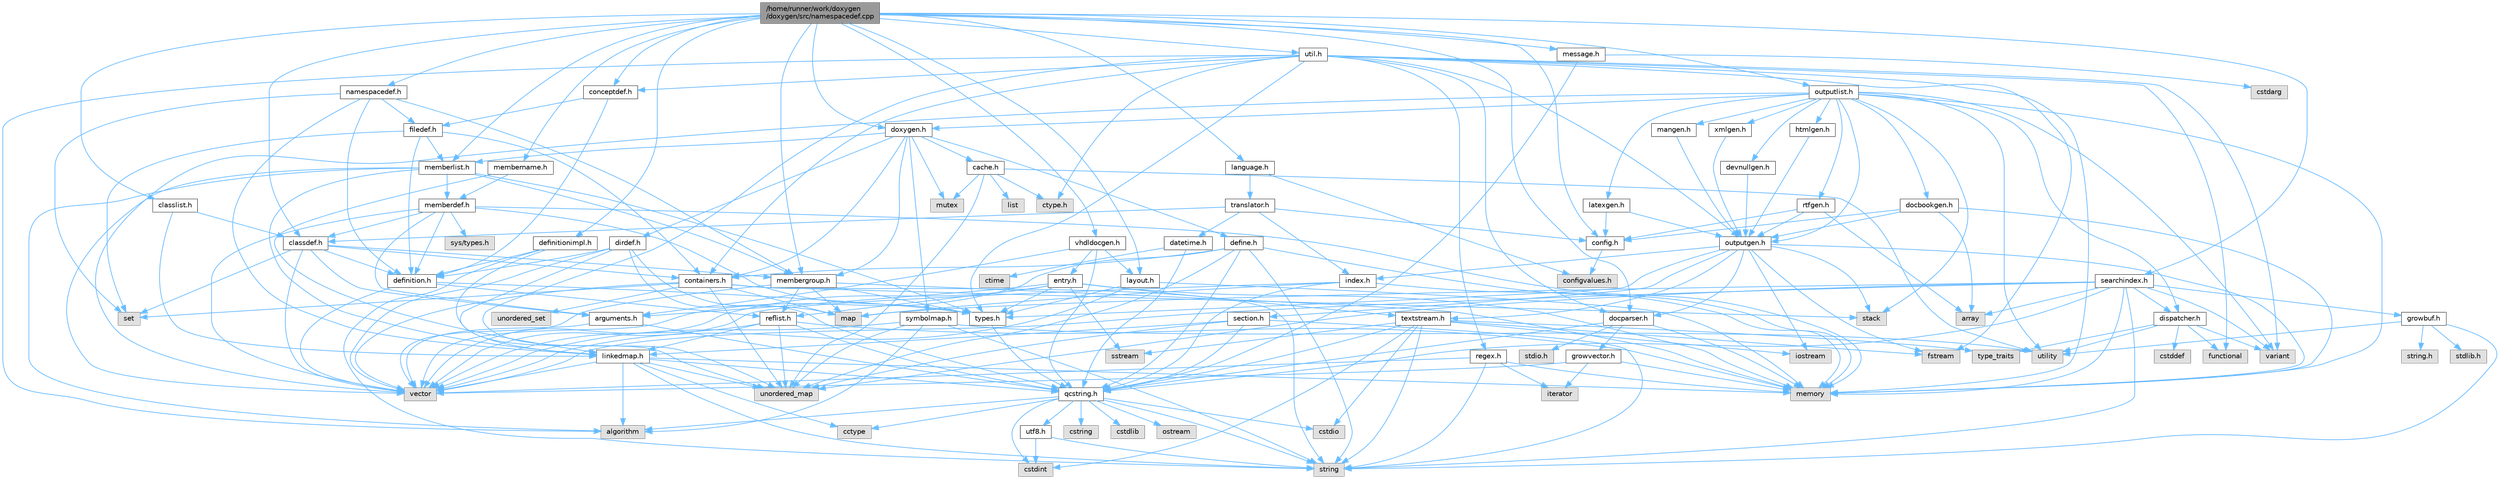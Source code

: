digraph "/home/runner/work/doxygen/doxygen/src/namespacedef.cpp"
{
 // INTERACTIVE_SVG=YES
 // LATEX_PDF_SIZE
  bgcolor="transparent";
  edge [fontname=Helvetica,fontsize=10,labelfontname=Helvetica,labelfontsize=10];
  node [fontname=Helvetica,fontsize=10,shape=box,height=0.2,width=0.4];
  Node1 [id="Node000001",label="/home/runner/work/doxygen\l/doxygen/src/namespacedef.cpp",height=0.2,width=0.4,color="gray40", fillcolor="grey60", style="filled", fontcolor="black",tooltip=" "];
  Node1 -> Node2 [id="edge1_Node000001_Node000002",color="steelblue1",style="solid",tooltip=" "];
  Node2 [id="Node000002",label="namespacedef.h",height=0.2,width=0.4,color="grey40", fillcolor="white", style="filled",URL="$d7/d97/namespacedef_8h.html",tooltip=" "];
  Node2 -> Node3 [id="edge2_Node000002_Node000003",color="steelblue1",style="solid",tooltip=" "];
  Node3 [id="Node000003",label="set",height=0.2,width=0.4,color="grey60", fillcolor="#E0E0E0", style="filled",tooltip=" "];
  Node2 -> Node4 [id="edge3_Node000002_Node000004",color="steelblue1",style="solid",tooltip=" "];
  Node4 [id="Node000004",label="definition.h",height=0.2,width=0.4,color="grey40", fillcolor="white", style="filled",URL="$df/da1/definition_8h.html",tooltip=" "];
  Node4 -> Node5 [id="edge4_Node000004_Node000005",color="steelblue1",style="solid",tooltip=" "];
  Node5 [id="Node000005",label="vector",height=0.2,width=0.4,color="grey60", fillcolor="#E0E0E0", style="filled",tooltip=" "];
  Node4 -> Node6 [id="edge5_Node000004_Node000006",color="steelblue1",style="solid",tooltip=" "];
  Node6 [id="Node000006",label="types.h",height=0.2,width=0.4,color="grey40", fillcolor="white", style="filled",URL="$d9/d49/types_8h.html",tooltip="This file contains a number of basic enums and types."];
  Node6 -> Node7 [id="edge6_Node000006_Node000007",color="steelblue1",style="solid",tooltip=" "];
  Node7 [id="Node000007",label="qcstring.h",height=0.2,width=0.4,color="grey40", fillcolor="white", style="filled",URL="$d7/d5c/qcstring_8h.html",tooltip=" "];
  Node7 -> Node8 [id="edge7_Node000007_Node000008",color="steelblue1",style="solid",tooltip=" "];
  Node8 [id="Node000008",label="string",height=0.2,width=0.4,color="grey60", fillcolor="#E0E0E0", style="filled",tooltip=" "];
  Node7 -> Node9 [id="edge8_Node000007_Node000009",color="steelblue1",style="solid",tooltip=" "];
  Node9 [id="Node000009",label="algorithm",height=0.2,width=0.4,color="grey60", fillcolor="#E0E0E0", style="filled",tooltip=" "];
  Node7 -> Node10 [id="edge9_Node000007_Node000010",color="steelblue1",style="solid",tooltip=" "];
  Node10 [id="Node000010",label="cctype",height=0.2,width=0.4,color="grey60", fillcolor="#E0E0E0", style="filled",tooltip=" "];
  Node7 -> Node11 [id="edge10_Node000007_Node000011",color="steelblue1",style="solid",tooltip=" "];
  Node11 [id="Node000011",label="cstring",height=0.2,width=0.4,color="grey60", fillcolor="#E0E0E0", style="filled",tooltip=" "];
  Node7 -> Node12 [id="edge11_Node000007_Node000012",color="steelblue1",style="solid",tooltip=" "];
  Node12 [id="Node000012",label="cstdio",height=0.2,width=0.4,color="grey60", fillcolor="#E0E0E0", style="filled",tooltip=" "];
  Node7 -> Node13 [id="edge12_Node000007_Node000013",color="steelblue1",style="solid",tooltip=" "];
  Node13 [id="Node000013",label="cstdlib",height=0.2,width=0.4,color="grey60", fillcolor="#E0E0E0", style="filled",tooltip=" "];
  Node7 -> Node14 [id="edge13_Node000007_Node000014",color="steelblue1",style="solid",tooltip=" "];
  Node14 [id="Node000014",label="cstdint",height=0.2,width=0.4,color="grey60", fillcolor="#E0E0E0", style="filled",tooltip=" "];
  Node7 -> Node15 [id="edge14_Node000007_Node000015",color="steelblue1",style="solid",tooltip=" "];
  Node15 [id="Node000015",label="ostream",height=0.2,width=0.4,color="grey60", fillcolor="#E0E0E0", style="filled",tooltip=" "];
  Node7 -> Node16 [id="edge15_Node000007_Node000016",color="steelblue1",style="solid",tooltip=" "];
  Node16 [id="Node000016",label="utf8.h",height=0.2,width=0.4,color="grey40", fillcolor="white", style="filled",URL="$db/d7c/utf8_8h.html",tooltip="Various UTF8 related helper functions."];
  Node16 -> Node14 [id="edge16_Node000016_Node000014",color="steelblue1",style="solid",tooltip=" "];
  Node16 -> Node8 [id="edge17_Node000016_Node000008",color="steelblue1",style="solid",tooltip=" "];
  Node4 -> Node17 [id="edge18_Node000004_Node000017",color="steelblue1",style="solid",tooltip=" "];
  Node17 [id="Node000017",label="reflist.h",height=0.2,width=0.4,color="grey40", fillcolor="white", style="filled",URL="$d1/d02/reflist_8h.html",tooltip=" "];
  Node17 -> Node5 [id="edge19_Node000017_Node000005",color="steelblue1",style="solid",tooltip=" "];
  Node17 -> Node18 [id="edge20_Node000017_Node000018",color="steelblue1",style="solid",tooltip=" "];
  Node18 [id="Node000018",label="unordered_map",height=0.2,width=0.4,color="grey60", fillcolor="#E0E0E0", style="filled",tooltip=" "];
  Node17 -> Node19 [id="edge21_Node000017_Node000019",color="steelblue1",style="solid",tooltip=" "];
  Node19 [id="Node000019",label="memory",height=0.2,width=0.4,color="grey60", fillcolor="#E0E0E0", style="filled",tooltip=" "];
  Node17 -> Node7 [id="edge22_Node000017_Node000007",color="steelblue1",style="solid",tooltip=" "];
  Node17 -> Node20 [id="edge23_Node000017_Node000020",color="steelblue1",style="solid",tooltip=" "];
  Node20 [id="Node000020",label="linkedmap.h",height=0.2,width=0.4,color="grey40", fillcolor="white", style="filled",URL="$da/de1/linkedmap_8h.html",tooltip=" "];
  Node20 -> Node18 [id="edge24_Node000020_Node000018",color="steelblue1",style="solid",tooltip=" "];
  Node20 -> Node5 [id="edge25_Node000020_Node000005",color="steelblue1",style="solid",tooltip=" "];
  Node20 -> Node19 [id="edge26_Node000020_Node000019",color="steelblue1",style="solid",tooltip=" "];
  Node20 -> Node8 [id="edge27_Node000020_Node000008",color="steelblue1",style="solid",tooltip=" "];
  Node20 -> Node9 [id="edge28_Node000020_Node000009",color="steelblue1",style="solid",tooltip=" "];
  Node20 -> Node10 [id="edge29_Node000020_Node000010",color="steelblue1",style="solid",tooltip=" "];
  Node20 -> Node7 [id="edge30_Node000020_Node000007",color="steelblue1",style="solid",tooltip=" "];
  Node2 -> Node21 [id="edge31_Node000002_Node000021",color="steelblue1",style="solid",tooltip=" "];
  Node21 [id="Node000021",label="filedef.h",height=0.2,width=0.4,color="grey40", fillcolor="white", style="filled",URL="$d4/d3a/filedef_8h.html",tooltip=" "];
  Node21 -> Node3 [id="edge32_Node000021_Node000003",color="steelblue1",style="solid",tooltip=" "];
  Node21 -> Node4 [id="edge33_Node000021_Node000004",color="steelblue1",style="solid",tooltip=" "];
  Node21 -> Node22 [id="edge34_Node000021_Node000022",color="steelblue1",style="solid",tooltip=" "];
  Node22 [id="Node000022",label="memberlist.h",height=0.2,width=0.4,color="grey40", fillcolor="white", style="filled",URL="$dd/d78/memberlist_8h.html",tooltip=" "];
  Node22 -> Node5 [id="edge35_Node000022_Node000005",color="steelblue1",style="solid",tooltip=" "];
  Node22 -> Node9 [id="edge36_Node000022_Node000009",color="steelblue1",style="solid",tooltip=" "];
  Node22 -> Node23 [id="edge37_Node000022_Node000023",color="steelblue1",style="solid",tooltip=" "];
  Node23 [id="Node000023",label="memberdef.h",height=0.2,width=0.4,color="grey40", fillcolor="white", style="filled",URL="$d4/d46/memberdef_8h.html",tooltip=" "];
  Node23 -> Node5 [id="edge38_Node000023_Node000005",color="steelblue1",style="solid",tooltip=" "];
  Node23 -> Node19 [id="edge39_Node000023_Node000019",color="steelblue1",style="solid",tooltip=" "];
  Node23 -> Node24 [id="edge40_Node000023_Node000024",color="steelblue1",style="solid",tooltip=" "];
  Node24 [id="Node000024",label="sys/types.h",height=0.2,width=0.4,color="grey60", fillcolor="#E0E0E0", style="filled",tooltip=" "];
  Node23 -> Node6 [id="edge41_Node000023_Node000006",color="steelblue1",style="solid",tooltip=" "];
  Node23 -> Node4 [id="edge42_Node000023_Node000004",color="steelblue1",style="solid",tooltip=" "];
  Node23 -> Node25 [id="edge43_Node000023_Node000025",color="steelblue1",style="solid",tooltip=" "];
  Node25 [id="Node000025",label="arguments.h",height=0.2,width=0.4,color="grey40", fillcolor="white", style="filled",URL="$df/d9b/arguments_8h.html",tooltip=" "];
  Node25 -> Node5 [id="edge44_Node000025_Node000005",color="steelblue1",style="solid",tooltip=" "];
  Node25 -> Node7 [id="edge45_Node000025_Node000007",color="steelblue1",style="solid",tooltip=" "];
  Node23 -> Node26 [id="edge46_Node000023_Node000026",color="steelblue1",style="solid",tooltip=" "];
  Node26 [id="Node000026",label="classdef.h",height=0.2,width=0.4,color="grey40", fillcolor="white", style="filled",URL="$d1/da6/classdef_8h.html",tooltip=" "];
  Node26 -> Node5 [id="edge47_Node000026_Node000005",color="steelblue1",style="solid",tooltip=" "];
  Node26 -> Node3 [id="edge48_Node000026_Node000003",color="steelblue1",style="solid",tooltip=" "];
  Node26 -> Node27 [id="edge49_Node000026_Node000027",color="steelblue1",style="solid",tooltip=" "];
  Node27 [id="Node000027",label="containers.h",height=0.2,width=0.4,color="grey40", fillcolor="white", style="filled",URL="$d5/d75/containers_8h.html",tooltip=" "];
  Node27 -> Node5 [id="edge50_Node000027_Node000005",color="steelblue1",style="solid",tooltip=" "];
  Node27 -> Node8 [id="edge51_Node000027_Node000008",color="steelblue1",style="solid",tooltip=" "];
  Node27 -> Node3 [id="edge52_Node000027_Node000003",color="steelblue1",style="solid",tooltip=" "];
  Node27 -> Node28 [id="edge53_Node000027_Node000028",color="steelblue1",style="solid",tooltip=" "];
  Node28 [id="Node000028",label="map",height=0.2,width=0.4,color="grey60", fillcolor="#E0E0E0", style="filled",tooltip=" "];
  Node27 -> Node29 [id="edge54_Node000027_Node000029",color="steelblue1",style="solid",tooltip=" "];
  Node29 [id="Node000029",label="unordered_set",height=0.2,width=0.4,color="grey60", fillcolor="#E0E0E0", style="filled",tooltip=" "];
  Node27 -> Node18 [id="edge55_Node000027_Node000018",color="steelblue1",style="solid",tooltip=" "];
  Node27 -> Node30 [id="edge56_Node000027_Node000030",color="steelblue1",style="solid",tooltip=" "];
  Node30 [id="Node000030",label="stack",height=0.2,width=0.4,color="grey60", fillcolor="#E0E0E0", style="filled",tooltip=" "];
  Node26 -> Node4 [id="edge57_Node000026_Node000004",color="steelblue1",style="solid",tooltip=" "];
  Node26 -> Node25 [id="edge58_Node000026_Node000025",color="steelblue1",style="solid",tooltip=" "];
  Node26 -> Node31 [id="edge59_Node000026_Node000031",color="steelblue1",style="solid",tooltip=" "];
  Node31 [id="Node000031",label="membergroup.h",height=0.2,width=0.4,color="grey40", fillcolor="white", style="filled",URL="$d9/d11/membergroup_8h.html",tooltip=" "];
  Node31 -> Node5 [id="edge60_Node000031_Node000005",color="steelblue1",style="solid",tooltip=" "];
  Node31 -> Node28 [id="edge61_Node000031_Node000028",color="steelblue1",style="solid",tooltip=" "];
  Node31 -> Node19 [id="edge62_Node000031_Node000019",color="steelblue1",style="solid",tooltip=" "];
  Node31 -> Node6 [id="edge63_Node000031_Node000006",color="steelblue1",style="solid",tooltip=" "];
  Node31 -> Node17 [id="edge64_Node000031_Node000017",color="steelblue1",style="solid",tooltip=" "];
  Node22 -> Node20 [id="edge65_Node000022_Node000020",color="steelblue1",style="solid",tooltip=" "];
  Node22 -> Node6 [id="edge66_Node000022_Node000006",color="steelblue1",style="solid",tooltip=" "];
  Node22 -> Node31 [id="edge67_Node000022_Node000031",color="steelblue1",style="solid",tooltip=" "];
  Node21 -> Node27 [id="edge68_Node000021_Node000027",color="steelblue1",style="solid",tooltip=" "];
  Node2 -> Node20 [id="edge69_Node000002_Node000020",color="steelblue1",style="solid",tooltip=" "];
  Node2 -> Node31 [id="edge70_Node000002_Node000031",color="steelblue1",style="solid",tooltip=" "];
  Node1 -> Node32 [id="edge71_Node000001_Node000032",color="steelblue1",style="solid",tooltip=" "];
  Node32 [id="Node000032",label="outputlist.h",height=0.2,width=0.4,color="grey40", fillcolor="white", style="filled",URL="$d2/db9/outputlist_8h.html",tooltip=" "];
  Node32 -> Node33 [id="edge72_Node000032_Node000033",color="steelblue1",style="solid",tooltip=" "];
  Node33 [id="Node000033",label="utility",height=0.2,width=0.4,color="grey60", fillcolor="#E0E0E0", style="filled",tooltip=" "];
  Node32 -> Node5 [id="edge73_Node000032_Node000005",color="steelblue1",style="solid",tooltip=" "];
  Node32 -> Node19 [id="edge74_Node000032_Node000019",color="steelblue1",style="solid",tooltip=" "];
  Node32 -> Node34 [id="edge75_Node000032_Node000034",color="steelblue1",style="solid",tooltip=" "];
  Node34 [id="Node000034",label="variant",height=0.2,width=0.4,color="grey60", fillcolor="#E0E0E0", style="filled",tooltip=" "];
  Node32 -> Node30 [id="edge76_Node000032_Node000030",color="steelblue1",style="solid",tooltip=" "];
  Node32 -> Node35 [id="edge77_Node000032_Node000035",color="steelblue1",style="solid",tooltip=" "];
  Node35 [id="Node000035",label="outputgen.h",height=0.2,width=0.4,color="grey40", fillcolor="white", style="filled",URL="$df/d06/outputgen_8h.html",tooltip=" "];
  Node35 -> Node19 [id="edge78_Node000035_Node000019",color="steelblue1",style="solid",tooltip=" "];
  Node35 -> Node30 [id="edge79_Node000035_Node000030",color="steelblue1",style="solid",tooltip=" "];
  Node35 -> Node36 [id="edge80_Node000035_Node000036",color="steelblue1",style="solid",tooltip=" "];
  Node36 [id="Node000036",label="iostream",height=0.2,width=0.4,color="grey60", fillcolor="#E0E0E0", style="filled",tooltip=" "];
  Node35 -> Node37 [id="edge81_Node000035_Node000037",color="steelblue1",style="solid",tooltip=" "];
  Node37 [id="Node000037",label="fstream",height=0.2,width=0.4,color="grey60", fillcolor="#E0E0E0", style="filled",tooltip=" "];
  Node35 -> Node6 [id="edge82_Node000035_Node000006",color="steelblue1",style="solid",tooltip=" "];
  Node35 -> Node38 [id="edge83_Node000035_Node000038",color="steelblue1",style="solid",tooltip=" "];
  Node38 [id="Node000038",label="index.h",height=0.2,width=0.4,color="grey40", fillcolor="white", style="filled",URL="$d1/db5/index_8h.html",tooltip=" "];
  Node38 -> Node19 [id="edge84_Node000038_Node000019",color="steelblue1",style="solid",tooltip=" "];
  Node38 -> Node5 [id="edge85_Node000038_Node000005",color="steelblue1",style="solid",tooltip=" "];
  Node38 -> Node28 [id="edge86_Node000038_Node000028",color="steelblue1",style="solid",tooltip=" "];
  Node38 -> Node7 [id="edge87_Node000038_Node000007",color="steelblue1",style="solid",tooltip=" "];
  Node35 -> Node39 [id="edge88_Node000035_Node000039",color="steelblue1",style="solid",tooltip=" "];
  Node39 [id="Node000039",label="section.h",height=0.2,width=0.4,color="grey40", fillcolor="white", style="filled",URL="$d1/d2a/section_8h.html",tooltip=" "];
  Node39 -> Node8 [id="edge89_Node000039_Node000008",color="steelblue1",style="solid",tooltip=" "];
  Node39 -> Node18 [id="edge90_Node000039_Node000018",color="steelblue1",style="solid",tooltip=" "];
  Node39 -> Node7 [id="edge91_Node000039_Node000007",color="steelblue1",style="solid",tooltip=" "];
  Node39 -> Node20 [id="edge92_Node000039_Node000020",color="steelblue1",style="solid",tooltip=" "];
  Node35 -> Node40 [id="edge93_Node000035_Node000040",color="steelblue1",style="solid",tooltip=" "];
  Node40 [id="Node000040",label="textstream.h",height=0.2,width=0.4,color="grey40", fillcolor="white", style="filled",URL="$d4/d7d/textstream_8h.html",tooltip=" "];
  Node40 -> Node8 [id="edge94_Node000040_Node000008",color="steelblue1",style="solid",tooltip=" "];
  Node40 -> Node36 [id="edge95_Node000040_Node000036",color="steelblue1",style="solid",tooltip=" "];
  Node40 -> Node41 [id="edge96_Node000040_Node000041",color="steelblue1",style="solid",tooltip=" "];
  Node41 [id="Node000041",label="sstream",height=0.2,width=0.4,color="grey60", fillcolor="#E0E0E0", style="filled",tooltip=" "];
  Node40 -> Node14 [id="edge97_Node000040_Node000014",color="steelblue1",style="solid",tooltip=" "];
  Node40 -> Node12 [id="edge98_Node000040_Node000012",color="steelblue1",style="solid",tooltip=" "];
  Node40 -> Node37 [id="edge99_Node000040_Node000037",color="steelblue1",style="solid",tooltip=" "];
  Node40 -> Node42 [id="edge100_Node000040_Node000042",color="steelblue1",style="solid",tooltip=" "];
  Node42 [id="Node000042",label="type_traits",height=0.2,width=0.4,color="grey60", fillcolor="#E0E0E0", style="filled",tooltip=" "];
  Node40 -> Node7 [id="edge101_Node000040_Node000007",color="steelblue1",style="solid",tooltip=" "];
  Node35 -> Node43 [id="edge102_Node000035_Node000043",color="steelblue1",style="solid",tooltip=" "];
  Node43 [id="Node000043",label="docparser.h",height=0.2,width=0.4,color="grey40", fillcolor="white", style="filled",URL="$de/d9c/docparser_8h.html",tooltip=" "];
  Node43 -> Node44 [id="edge103_Node000043_Node000044",color="steelblue1",style="solid",tooltip=" "];
  Node44 [id="Node000044",label="stdio.h",height=0.2,width=0.4,color="grey60", fillcolor="#E0E0E0", style="filled",tooltip=" "];
  Node43 -> Node19 [id="edge104_Node000043_Node000019",color="steelblue1",style="solid",tooltip=" "];
  Node43 -> Node7 [id="edge105_Node000043_Node000007",color="steelblue1",style="solid",tooltip=" "];
  Node43 -> Node45 [id="edge106_Node000043_Node000045",color="steelblue1",style="solid",tooltip=" "];
  Node45 [id="Node000045",label="growvector.h",height=0.2,width=0.4,color="grey40", fillcolor="white", style="filled",URL="$d7/d50/growvector_8h.html",tooltip=" "];
  Node45 -> Node5 [id="edge107_Node000045_Node000005",color="steelblue1",style="solid",tooltip=" "];
  Node45 -> Node19 [id="edge108_Node000045_Node000019",color="steelblue1",style="solid",tooltip=" "];
  Node45 -> Node46 [id="edge109_Node000045_Node000046",color="steelblue1",style="solid",tooltip=" "];
  Node46 [id="Node000046",label="iterator",height=0.2,width=0.4,color="grey60", fillcolor="#E0E0E0", style="filled",tooltip=" "];
  Node32 -> Node47 [id="edge110_Node000032_Node000047",color="steelblue1",style="solid",tooltip=" "];
  Node47 [id="Node000047",label="doxygen.h",height=0.2,width=0.4,color="grey40", fillcolor="white", style="filled",URL="$d1/da1/doxygen_8h.html",tooltip=" "];
  Node47 -> Node48 [id="edge111_Node000047_Node000048",color="steelblue1",style="solid",tooltip=" "];
  Node48 [id="Node000048",label="mutex",height=0.2,width=0.4,color="grey60", fillcolor="#E0E0E0", style="filled",tooltip=" "];
  Node47 -> Node27 [id="edge112_Node000047_Node000027",color="steelblue1",style="solid",tooltip=" "];
  Node47 -> Node31 [id="edge113_Node000047_Node000031",color="steelblue1",style="solid",tooltip=" "];
  Node47 -> Node49 [id="edge114_Node000047_Node000049",color="steelblue1",style="solid",tooltip=" "];
  Node49 [id="Node000049",label="dirdef.h",height=0.2,width=0.4,color="grey40", fillcolor="white", style="filled",URL="$d6/d15/dirdef_8h.html",tooltip=" "];
  Node49 -> Node5 [id="edge115_Node000049_Node000005",color="steelblue1",style="solid",tooltip=" "];
  Node49 -> Node28 [id="edge116_Node000049_Node000028",color="steelblue1",style="solid",tooltip=" "];
  Node49 -> Node7 [id="edge117_Node000049_Node000007",color="steelblue1",style="solid",tooltip=" "];
  Node49 -> Node20 [id="edge118_Node000049_Node000020",color="steelblue1",style="solid",tooltip=" "];
  Node49 -> Node4 [id="edge119_Node000049_Node000004",color="steelblue1",style="solid",tooltip=" "];
  Node47 -> Node22 [id="edge120_Node000047_Node000022",color="steelblue1",style="solid",tooltip=" "];
  Node47 -> Node50 [id="edge121_Node000047_Node000050",color="steelblue1",style="solid",tooltip=" "];
  Node50 [id="Node000050",label="define.h",height=0.2,width=0.4,color="grey40", fillcolor="white", style="filled",URL="$df/d67/define_8h.html",tooltip=" "];
  Node50 -> Node5 [id="edge122_Node000050_Node000005",color="steelblue1",style="solid",tooltip=" "];
  Node50 -> Node19 [id="edge123_Node000050_Node000019",color="steelblue1",style="solid",tooltip=" "];
  Node50 -> Node8 [id="edge124_Node000050_Node000008",color="steelblue1",style="solid",tooltip=" "];
  Node50 -> Node18 [id="edge125_Node000050_Node000018",color="steelblue1",style="solid",tooltip=" "];
  Node50 -> Node7 [id="edge126_Node000050_Node000007",color="steelblue1",style="solid",tooltip=" "];
  Node50 -> Node27 [id="edge127_Node000050_Node000027",color="steelblue1",style="solid",tooltip=" "];
  Node47 -> Node51 [id="edge128_Node000047_Node000051",color="steelblue1",style="solid",tooltip=" "];
  Node51 [id="Node000051",label="cache.h",height=0.2,width=0.4,color="grey40", fillcolor="white", style="filled",URL="$d3/d26/cache_8h.html",tooltip=" "];
  Node51 -> Node52 [id="edge129_Node000051_Node000052",color="steelblue1",style="solid",tooltip=" "];
  Node52 [id="Node000052",label="list",height=0.2,width=0.4,color="grey60", fillcolor="#E0E0E0", style="filled",tooltip=" "];
  Node51 -> Node18 [id="edge130_Node000051_Node000018",color="steelblue1",style="solid",tooltip=" "];
  Node51 -> Node48 [id="edge131_Node000051_Node000048",color="steelblue1",style="solid",tooltip=" "];
  Node51 -> Node33 [id="edge132_Node000051_Node000033",color="steelblue1",style="solid",tooltip=" "];
  Node51 -> Node53 [id="edge133_Node000051_Node000053",color="steelblue1",style="solid",tooltip=" "];
  Node53 [id="Node000053",label="ctype.h",height=0.2,width=0.4,color="grey60", fillcolor="#E0E0E0", style="filled",tooltip=" "];
  Node47 -> Node54 [id="edge134_Node000047_Node000054",color="steelblue1",style="solid",tooltip=" "];
  Node54 [id="Node000054",label="symbolmap.h",height=0.2,width=0.4,color="grey40", fillcolor="white", style="filled",URL="$d7/ddd/symbolmap_8h.html",tooltip=" "];
  Node54 -> Node9 [id="edge135_Node000054_Node000009",color="steelblue1",style="solid",tooltip=" "];
  Node54 -> Node18 [id="edge136_Node000054_Node000018",color="steelblue1",style="solid",tooltip=" "];
  Node54 -> Node5 [id="edge137_Node000054_Node000005",color="steelblue1",style="solid",tooltip=" "];
  Node54 -> Node8 [id="edge138_Node000054_Node000008",color="steelblue1",style="solid",tooltip=" "];
  Node54 -> Node33 [id="edge139_Node000054_Node000033",color="steelblue1",style="solid",tooltip=" "];
  Node32 -> Node55 [id="edge140_Node000032_Node000055",color="steelblue1",style="solid",tooltip=" "];
  Node55 [id="Node000055",label="dispatcher.h",height=0.2,width=0.4,color="grey40", fillcolor="white", style="filled",URL="$da/d73/dispatcher_8h.html",tooltip=" "];
  Node55 -> Node56 [id="edge141_Node000055_Node000056",color="steelblue1",style="solid",tooltip=" "];
  Node56 [id="Node000056",label="cstddef",height=0.2,width=0.4,color="grey60", fillcolor="#E0E0E0", style="filled",tooltip=" "];
  Node55 -> Node33 [id="edge142_Node000055_Node000033",color="steelblue1",style="solid",tooltip=" "];
  Node55 -> Node57 [id="edge143_Node000055_Node000057",color="steelblue1",style="solid",tooltip=" "];
  Node57 [id="Node000057",label="functional",height=0.2,width=0.4,color="grey60", fillcolor="#E0E0E0", style="filled",tooltip=" "];
  Node55 -> Node34 [id="edge144_Node000055_Node000034",color="steelblue1",style="solid",tooltip=" "];
  Node55 -> Node42 [id="edge145_Node000055_Node000042",color="steelblue1",style="solid",tooltip=" "];
  Node32 -> Node58 [id="edge146_Node000032_Node000058",color="steelblue1",style="solid",tooltip=" "];
  Node58 [id="Node000058",label="htmlgen.h",height=0.2,width=0.4,color="grey40", fillcolor="white", style="filled",URL="$d8/d56/htmlgen_8h.html",tooltip=" "];
  Node58 -> Node35 [id="edge147_Node000058_Node000035",color="steelblue1",style="solid",tooltip=" "];
  Node32 -> Node59 [id="edge148_Node000032_Node000059",color="steelblue1",style="solid",tooltip=" "];
  Node59 [id="Node000059",label="latexgen.h",height=0.2,width=0.4,color="grey40", fillcolor="white", style="filled",URL="$d6/d9c/latexgen_8h.html",tooltip=" "];
  Node59 -> Node60 [id="edge149_Node000059_Node000060",color="steelblue1",style="solid",tooltip=" "];
  Node60 [id="Node000060",label="config.h",height=0.2,width=0.4,color="grey40", fillcolor="white", style="filled",URL="$db/d16/config_8h.html",tooltip=" "];
  Node60 -> Node61 [id="edge150_Node000060_Node000061",color="steelblue1",style="solid",tooltip=" "];
  Node61 [id="Node000061",label="configvalues.h",height=0.2,width=0.4,color="grey60", fillcolor="#E0E0E0", style="filled",tooltip=" "];
  Node59 -> Node35 [id="edge151_Node000059_Node000035",color="steelblue1",style="solid",tooltip=" "];
  Node32 -> Node62 [id="edge152_Node000032_Node000062",color="steelblue1",style="solid",tooltip=" "];
  Node62 [id="Node000062",label="rtfgen.h",height=0.2,width=0.4,color="grey40", fillcolor="white", style="filled",URL="$d4/daa/rtfgen_8h.html",tooltip=" "];
  Node62 -> Node63 [id="edge153_Node000062_Node000063",color="steelblue1",style="solid",tooltip=" "];
  Node63 [id="Node000063",label="array",height=0.2,width=0.4,color="grey60", fillcolor="#E0E0E0", style="filled",tooltip=" "];
  Node62 -> Node60 [id="edge154_Node000062_Node000060",color="steelblue1",style="solid",tooltip=" "];
  Node62 -> Node35 [id="edge155_Node000062_Node000035",color="steelblue1",style="solid",tooltip=" "];
  Node32 -> Node64 [id="edge156_Node000032_Node000064",color="steelblue1",style="solid",tooltip=" "];
  Node64 [id="Node000064",label="mangen.h",height=0.2,width=0.4,color="grey40", fillcolor="white", style="filled",URL="$da/dc0/mangen_8h.html",tooltip=" "];
  Node64 -> Node35 [id="edge157_Node000064_Node000035",color="steelblue1",style="solid",tooltip=" "];
  Node32 -> Node65 [id="edge158_Node000032_Node000065",color="steelblue1",style="solid",tooltip=" "];
  Node65 [id="Node000065",label="docbookgen.h",height=0.2,width=0.4,color="grey40", fillcolor="white", style="filled",URL="$de/dea/docbookgen_8h.html",tooltip=" "];
  Node65 -> Node19 [id="edge159_Node000065_Node000019",color="steelblue1",style="solid",tooltip=" "];
  Node65 -> Node63 [id="edge160_Node000065_Node000063",color="steelblue1",style="solid",tooltip=" "];
  Node65 -> Node60 [id="edge161_Node000065_Node000060",color="steelblue1",style="solid",tooltip=" "];
  Node65 -> Node35 [id="edge162_Node000065_Node000035",color="steelblue1",style="solid",tooltip=" "];
  Node32 -> Node66 [id="edge163_Node000032_Node000066",color="steelblue1",style="solid",tooltip=" "];
  Node66 [id="Node000066",label="xmlgen.h",height=0.2,width=0.4,color="grey40", fillcolor="white", style="filled",URL="$d9/d67/xmlgen_8h.html",tooltip=" "];
  Node66 -> Node35 [id="edge164_Node000066_Node000035",color="steelblue1",style="solid",tooltip=" "];
  Node32 -> Node67 [id="edge165_Node000032_Node000067",color="steelblue1",style="solid",tooltip=" "];
  Node67 [id="Node000067",label="devnullgen.h",height=0.2,width=0.4,color="grey40", fillcolor="white", style="filled",URL="$d8/de5/devnullgen_8h.html",tooltip=" "];
  Node67 -> Node35 [id="edge166_Node000067_Node000035",color="steelblue1",style="solid",tooltip=" "];
  Node1 -> Node68 [id="edge167_Node000001_Node000068",color="steelblue1",style="solid",tooltip=" "];
  Node68 [id="Node000068",label="util.h",height=0.2,width=0.4,color="grey40", fillcolor="white", style="filled",URL="$d8/d3c/util_8h.html",tooltip="A bunch of utility functions."];
  Node68 -> Node19 [id="edge168_Node000068_Node000019",color="steelblue1",style="solid",tooltip=" "];
  Node68 -> Node18 [id="edge169_Node000068_Node000018",color="steelblue1",style="solid",tooltip=" "];
  Node68 -> Node9 [id="edge170_Node000068_Node000009",color="steelblue1",style="solid",tooltip=" "];
  Node68 -> Node57 [id="edge171_Node000068_Node000057",color="steelblue1",style="solid",tooltip=" "];
  Node68 -> Node37 [id="edge172_Node000068_Node000037",color="steelblue1",style="solid",tooltip=" "];
  Node68 -> Node34 [id="edge173_Node000068_Node000034",color="steelblue1",style="solid",tooltip=" "];
  Node68 -> Node53 [id="edge174_Node000068_Node000053",color="steelblue1",style="solid",tooltip=" "];
  Node68 -> Node6 [id="edge175_Node000068_Node000006",color="steelblue1",style="solid",tooltip=" "];
  Node68 -> Node43 [id="edge176_Node000068_Node000043",color="steelblue1",style="solid",tooltip=" "];
  Node68 -> Node27 [id="edge177_Node000068_Node000027",color="steelblue1",style="solid",tooltip=" "];
  Node68 -> Node35 [id="edge178_Node000068_Node000035",color="steelblue1",style="solid",tooltip=" "];
  Node68 -> Node69 [id="edge179_Node000068_Node000069",color="steelblue1",style="solid",tooltip=" "];
  Node69 [id="Node000069",label="regex.h",height=0.2,width=0.4,color="grey40", fillcolor="white", style="filled",URL="$d1/d21/regex_8h.html",tooltip=" "];
  Node69 -> Node19 [id="edge180_Node000069_Node000019",color="steelblue1",style="solid",tooltip=" "];
  Node69 -> Node8 [id="edge181_Node000069_Node000008",color="steelblue1",style="solid",tooltip=" "];
  Node69 -> Node5 [id="edge182_Node000069_Node000005",color="steelblue1",style="solid",tooltip=" "];
  Node69 -> Node46 [id="edge183_Node000069_Node000046",color="steelblue1",style="solid",tooltip=" "];
  Node68 -> Node70 [id="edge184_Node000068_Node000070",color="steelblue1",style="solid",tooltip=" "];
  Node70 [id="Node000070",label="conceptdef.h",height=0.2,width=0.4,color="grey40", fillcolor="white", style="filled",URL="$da/df1/conceptdef_8h.html",tooltip=" "];
  Node70 -> Node4 [id="edge185_Node000070_Node000004",color="steelblue1",style="solid",tooltip=" "];
  Node70 -> Node21 [id="edge186_Node000070_Node000021",color="steelblue1",style="solid",tooltip=" "];
  Node1 -> Node71 [id="edge187_Node000001_Node000071",color="steelblue1",style="solid",tooltip=" "];
  Node71 [id="Node000071",label="language.h",height=0.2,width=0.4,color="grey40", fillcolor="white", style="filled",URL="$d8/dce/language_8h.html",tooltip=" "];
  Node71 -> Node72 [id="edge188_Node000071_Node000072",color="steelblue1",style="solid",tooltip=" "];
  Node72 [id="Node000072",label="translator.h",height=0.2,width=0.4,color="grey40", fillcolor="white", style="filled",URL="$d9/df1/translator_8h.html",tooltip=" "];
  Node72 -> Node26 [id="edge189_Node000072_Node000026",color="steelblue1",style="solid",tooltip=" "];
  Node72 -> Node60 [id="edge190_Node000072_Node000060",color="steelblue1",style="solid",tooltip=" "];
  Node72 -> Node73 [id="edge191_Node000072_Node000073",color="steelblue1",style="solid",tooltip=" "];
  Node73 [id="Node000073",label="datetime.h",height=0.2,width=0.4,color="grey40", fillcolor="white", style="filled",URL="$de/d1b/datetime_8h.html",tooltip=" "];
  Node73 -> Node74 [id="edge192_Node000073_Node000074",color="steelblue1",style="solid",tooltip=" "];
  Node74 [id="Node000074",label="ctime",height=0.2,width=0.4,color="grey60", fillcolor="#E0E0E0", style="filled",tooltip=" "];
  Node73 -> Node7 [id="edge193_Node000073_Node000007",color="steelblue1",style="solid",tooltip=" "];
  Node72 -> Node38 [id="edge194_Node000072_Node000038",color="steelblue1",style="solid",tooltip=" "];
  Node71 -> Node61 [id="edge195_Node000071_Node000061",color="steelblue1",style="solid",tooltip=" "];
  Node1 -> Node26 [id="edge196_Node000001_Node000026",color="steelblue1",style="solid",tooltip=" "];
  Node1 -> Node75 [id="edge197_Node000001_Node000075",color="steelblue1",style="solid",tooltip=" "];
  Node75 [id="Node000075",label="classlist.h",height=0.2,width=0.4,color="grey40", fillcolor="white", style="filled",URL="$d2/df8/classlist_8h.html",tooltip=" "];
  Node75 -> Node20 [id="edge198_Node000075_Node000020",color="steelblue1",style="solid",tooltip=" "];
  Node75 -> Node26 [id="edge199_Node000075_Node000026",color="steelblue1",style="solid",tooltip=" "];
  Node1 -> Node22 [id="edge200_Node000001_Node000022",color="steelblue1",style="solid",tooltip=" "];
  Node1 -> Node47 [id="edge201_Node000001_Node000047",color="steelblue1",style="solid",tooltip=" "];
  Node1 -> Node76 [id="edge202_Node000001_Node000076",color="steelblue1",style="solid",tooltip=" "];
  Node76 [id="Node000076",label="message.h",height=0.2,width=0.4,color="grey40", fillcolor="white", style="filled",URL="$d2/d0d/message_8h.html",tooltip=" "];
  Node76 -> Node77 [id="edge203_Node000076_Node000077",color="steelblue1",style="solid",tooltip=" "];
  Node77 [id="Node000077",label="cstdarg",height=0.2,width=0.4,color="grey60", fillcolor="#E0E0E0", style="filled",tooltip=" "];
  Node76 -> Node7 [id="edge204_Node000076_Node000007",color="steelblue1",style="solid",tooltip=" "];
  Node1 -> Node43 [id="edge205_Node000001_Node000043",color="steelblue1",style="solid",tooltip=" "];
  Node1 -> Node78 [id="edge206_Node000001_Node000078",color="steelblue1",style="solid",tooltip=" "];
  Node78 [id="Node000078",label="searchindex.h",height=0.2,width=0.4,color="grey40", fillcolor="white", style="filled",URL="$de/d07/searchindex_8h.html",tooltip="Web server based search engine."];
  Node78 -> Node19 [id="edge207_Node000078_Node000019",color="steelblue1",style="solid",tooltip=" "];
  Node78 -> Node5 [id="edge208_Node000078_Node000005",color="steelblue1",style="solid",tooltip=" "];
  Node78 -> Node28 [id="edge209_Node000078_Node000028",color="steelblue1",style="solid",tooltip=" "];
  Node78 -> Node18 [id="edge210_Node000078_Node000018",color="steelblue1",style="solid",tooltip=" "];
  Node78 -> Node8 [id="edge211_Node000078_Node000008",color="steelblue1",style="solid",tooltip=" "];
  Node78 -> Node63 [id="edge212_Node000078_Node000063",color="steelblue1",style="solid",tooltip=" "];
  Node78 -> Node34 [id="edge213_Node000078_Node000034",color="steelblue1",style="solid",tooltip=" "];
  Node78 -> Node7 [id="edge214_Node000078_Node000007",color="steelblue1",style="solid",tooltip=" "];
  Node78 -> Node79 [id="edge215_Node000078_Node000079",color="steelblue1",style="solid",tooltip=" "];
  Node79 [id="Node000079",label="growbuf.h",height=0.2,width=0.4,color="grey40", fillcolor="white", style="filled",URL="$dd/d72/growbuf_8h.html",tooltip=" "];
  Node79 -> Node33 [id="edge216_Node000079_Node000033",color="steelblue1",style="solid",tooltip=" "];
  Node79 -> Node80 [id="edge217_Node000079_Node000080",color="steelblue1",style="solid",tooltip=" "];
  Node80 [id="Node000080",label="stdlib.h",height=0.2,width=0.4,color="grey60", fillcolor="#E0E0E0", style="filled",tooltip=" "];
  Node79 -> Node81 [id="edge218_Node000079_Node000081",color="steelblue1",style="solid",tooltip=" "];
  Node81 [id="Node000081",label="string.h",height=0.2,width=0.4,color="grey60", fillcolor="#E0E0E0", style="filled",tooltip=" "];
  Node79 -> Node8 [id="edge219_Node000079_Node000008",color="steelblue1",style="solid",tooltip=" "];
  Node78 -> Node55 [id="edge220_Node000078_Node000055",color="steelblue1",style="solid",tooltip=" "];
  Node1 -> Node82 [id="edge221_Node000001_Node000082",color="steelblue1",style="solid",tooltip=" "];
  Node82 [id="Node000082",label="vhdldocgen.h",height=0.2,width=0.4,color="grey40", fillcolor="white", style="filled",URL="$dd/dec/vhdldocgen_8h.html",tooltip=" "];
  Node82 -> Node7 [id="edge222_Node000082_Node000007",color="steelblue1",style="solid",tooltip=" "];
  Node82 -> Node83 [id="edge223_Node000082_Node000083",color="steelblue1",style="solid",tooltip=" "];
  Node83 [id="Node000083",label="layout.h",height=0.2,width=0.4,color="grey40", fillcolor="white", style="filled",URL="$db/d51/layout_8h.html",tooltip=" "];
  Node83 -> Node19 [id="edge224_Node000083_Node000019",color="steelblue1",style="solid",tooltip=" "];
  Node83 -> Node5 [id="edge225_Node000083_Node000005",color="steelblue1",style="solid",tooltip=" "];
  Node83 -> Node6 [id="edge226_Node000083_Node000006",color="steelblue1",style="solid",tooltip=" "];
  Node82 -> Node25 [id="edge227_Node000082_Node000025",color="steelblue1",style="solid",tooltip=" "];
  Node82 -> Node84 [id="edge228_Node000082_Node000084",color="steelblue1",style="solid",tooltip=" "];
  Node84 [id="Node000084",label="entry.h",height=0.2,width=0.4,color="grey40", fillcolor="white", style="filled",URL="$d1/dc6/entry_8h.html",tooltip=" "];
  Node84 -> Node5 [id="edge229_Node000084_Node000005",color="steelblue1",style="solid",tooltip=" "];
  Node84 -> Node19 [id="edge230_Node000084_Node000019",color="steelblue1",style="solid",tooltip=" "];
  Node84 -> Node41 [id="edge231_Node000084_Node000041",color="steelblue1",style="solid",tooltip=" "];
  Node84 -> Node6 [id="edge232_Node000084_Node000006",color="steelblue1",style="solid",tooltip=" "];
  Node84 -> Node25 [id="edge233_Node000084_Node000025",color="steelblue1",style="solid",tooltip=" "];
  Node84 -> Node17 [id="edge234_Node000084_Node000017",color="steelblue1",style="solid",tooltip=" "];
  Node84 -> Node40 [id="edge235_Node000084_Node000040",color="steelblue1",style="solid",tooltip=" "];
  Node1 -> Node83 [id="edge236_Node000001_Node000083",color="steelblue1",style="solid",tooltip=" "];
  Node1 -> Node31 [id="edge237_Node000001_Node000031",color="steelblue1",style="solid",tooltip=" "];
  Node1 -> Node60 [id="edge238_Node000001_Node000060",color="steelblue1",style="solid",tooltip=" "];
  Node1 -> Node85 [id="edge239_Node000001_Node000085",color="steelblue1",style="solid",tooltip=" "];
  Node85 [id="Node000085",label="definitionimpl.h",height=0.2,width=0.4,color="grey40", fillcolor="white", style="filled",URL="$d2/dab/definitionimpl_8h.html",tooltip=" "];
  Node85 -> Node18 [id="edge240_Node000085_Node000018",color="steelblue1",style="solid",tooltip=" "];
  Node85 -> Node8 [id="edge241_Node000085_Node000008",color="steelblue1",style="solid",tooltip=" "];
  Node85 -> Node4 [id="edge242_Node000085_Node000004",color="steelblue1",style="solid",tooltip=" "];
  Node1 -> Node86 [id="edge243_Node000001_Node000086",color="steelblue1",style="solid",tooltip=" "];
  Node86 [id="Node000086",label="membername.h",height=0.2,width=0.4,color="grey40", fillcolor="white", style="filled",URL="$d7/dfc/membername_8h.html",tooltip=" "];
  Node86 -> Node23 [id="edge244_Node000086_Node000023",color="steelblue1",style="solid",tooltip=" "];
  Node86 -> Node20 [id="edge245_Node000086_Node000020",color="steelblue1",style="solid",tooltip=" "];
  Node1 -> Node70 [id="edge246_Node000001_Node000070",color="steelblue1",style="solid",tooltip=" "];
}
